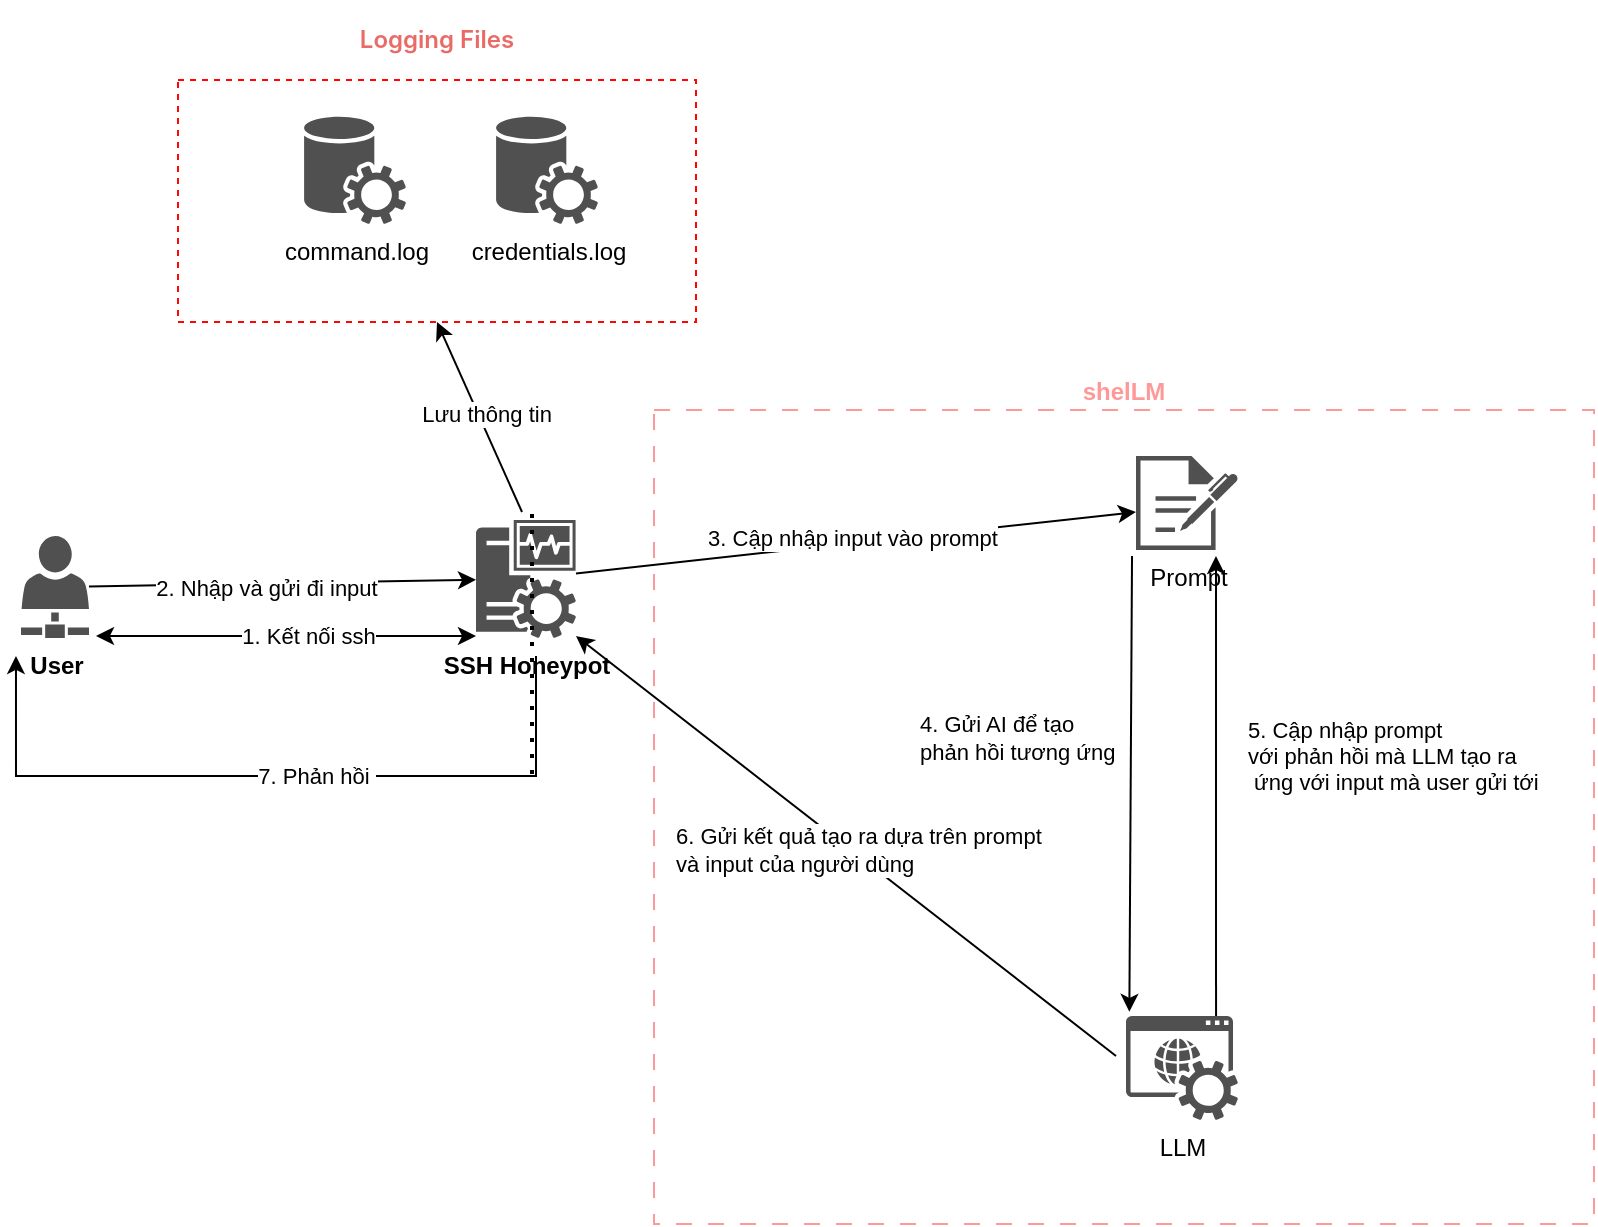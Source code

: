 <mxfile version="26.0.1">
  <diagram name="Page-1" id="9RxGlNECNuAR5MONG1Gv">
    <mxGraphModel dx="1707" dy="1036" grid="0" gridSize="10" guides="1" tooltips="1" connect="1" arrows="1" fold="1" page="0" pageScale="1" pageWidth="850" pageHeight="1100" math="0" shadow="0">
      <root>
        <mxCell id="0" />
        <mxCell id="1" parent="0" />
        <mxCell id="ghO0fQolql03ZRRlyo17-7" value="&lt;h1 style=&quot;box-sizing: border-box; margin-top: var(--base-size-24); margin-right: 0px; margin-bottom: var(--base-size-16); margin-left: 0px; font-weight: var(--base-text-weight-semibold, 600); line-height: 1.25; padding-bottom: 0.3em; border-bottom: 1px solid var(--borderColor-muted, var(--color-border-muted)); font-family: -apple-system, BlinkMacSystemFont, &amp;quot;Segoe UI&amp;quot;, &amp;quot;Noto Sans&amp;quot;, Helvetica, Arial, sans-serif, &amp;quot;Apple Color Emoji&amp;quot;, &amp;quot;Segoe UI Emoji&amp;quot;; text-align: start;&quot; dir=&quot;auto&quot; class=&quot;heading-element&quot; tabindex=&quot;-1&quot;&gt;&lt;font style=&quot;font-size: 12px; color: rgb(234, 107, 102);&quot;&gt;Logging Files&lt;/font&gt;&lt;/h1&gt;" style="rounded=0;whiteSpace=wrap;html=1;dashed=1;strokeColor=light-dark(#ff0505, #ededed);labelPosition=center;verticalLabelPosition=top;align=center;verticalAlign=bottom;" vertex="1" parent="1">
          <mxGeometry x="201" y="-118" width="259" height="121" as="geometry" />
        </mxCell>
        <mxCell id="lX7MXvr3PJr0z3jf6e7d-2" value="&lt;font style=&quot;color: rgb(255, 153, 153);&quot;&gt;&lt;b&gt;shelLM&lt;/b&gt;&lt;/font&gt;" style="rounded=0;whiteSpace=wrap;html=1;dashed=1;dashPattern=8 8;strokeColor=#FF9999;labelPosition=center;verticalLabelPosition=top;align=center;verticalAlign=bottom;" parent="1" vertex="1">
          <mxGeometry x="439" y="47" width="470" height="407" as="geometry" />
        </mxCell>
        <mxCell id="i5h9iLDijJMk_nbDJy89-2" value="&lt;b&gt;User&lt;/b&gt;" style="sketch=0;pointerEvents=1;shadow=0;dashed=0;html=1;strokeColor=none;fillColor=#505050;labelPosition=center;verticalLabelPosition=bottom;verticalAlign=top;outlineConnect=0;align=center;shape=mxgraph.office.services.business_connectivity_services;" parent="1" vertex="1">
          <mxGeometry x="122.5" y="110" width="34" height="51" as="geometry" />
        </mxCell>
        <mxCell id="i5h9iLDijJMk_nbDJy89-4" value="LLM" style="sketch=0;pointerEvents=1;shadow=0;dashed=0;html=1;strokeColor=none;fillColor=#505050;labelPosition=center;verticalLabelPosition=bottom;verticalAlign=top;outlineConnect=0;align=center;shape=mxgraph.office.services.online_hosted_services;" parent="1" vertex="1">
          <mxGeometry x="675" y="350" width="56" height="52" as="geometry" />
        </mxCell>
        <mxCell id="i5h9iLDijJMk_nbDJy89-5" value="SSH Honeypot" style="sketch=0;pointerEvents=1;shadow=0;dashed=0;html=1;strokeColor=none;fillColor=#505050;labelPosition=center;verticalLabelPosition=bottom;verticalAlign=top;outlineConnect=0;align=center;shape=mxgraph.office.servers.monitoring_sql_reporting_services;fontStyle=1" parent="1" vertex="1">
          <mxGeometry x="350" y="102" width="50" height="59" as="geometry" />
        </mxCell>
        <mxCell id="i5h9iLDijJMk_nbDJy89-6" value="Prompt" style="sketch=0;pointerEvents=1;shadow=0;dashed=0;html=1;strokeColor=none;fillColor=#505050;labelPosition=center;verticalLabelPosition=bottom;verticalAlign=top;outlineConnect=0;align=center;shape=mxgraph.office.concepts.sign_up;" parent="1" vertex="1">
          <mxGeometry x="680" y="70" width="51" height="47" as="geometry" />
        </mxCell>
        <mxCell id="i5h9iLDijJMk_nbDJy89-10" value="" style="endArrow=classic;startArrow=classic;html=1;rounded=0;exitX=1.103;exitY=0.98;exitDx=0;exitDy=0;exitPerimeter=0;entryX=0;entryY=0.983;entryDx=0;entryDy=0;entryPerimeter=0;" parent="1" source="i5h9iLDijJMk_nbDJy89-2" target="i5h9iLDijJMk_nbDJy89-5" edge="1">
          <mxGeometry width="50" height="50" relative="1" as="geometry">
            <mxPoint x="360" y="240" as="sourcePoint" />
            <mxPoint x="410" y="190" as="targetPoint" />
          </mxGeometry>
        </mxCell>
        <mxCell id="i5h9iLDijJMk_nbDJy89-11" value="1. Kết nối ssh" style="edgeLabel;html=1;align=center;verticalAlign=middle;resizable=0;points=[];" parent="i5h9iLDijJMk_nbDJy89-10" connectable="0" vertex="1">
          <mxGeometry x="0.113" relative="1" as="geometry">
            <mxPoint as="offset" />
          </mxGeometry>
        </mxCell>
        <mxCell id="i5h9iLDijJMk_nbDJy89-12" value="" style="endArrow=classic;html=1;rounded=0;" parent="1" source="i5h9iLDijJMk_nbDJy89-2" target="i5h9iLDijJMk_nbDJy89-5" edge="1">
          <mxGeometry width="50" height="50" relative="1" as="geometry">
            <mxPoint x="190" y="230" as="sourcePoint" />
            <mxPoint x="410" y="190" as="targetPoint" />
          </mxGeometry>
        </mxCell>
        <mxCell id="i5h9iLDijJMk_nbDJy89-14" value="2. Nhập và gửi đi input" style="edgeLabel;html=1;align=center;verticalAlign=middle;resizable=0;points=[];" parent="i5h9iLDijJMk_nbDJy89-12" connectable="0" vertex="1">
          <mxGeometry x="-0.088" y="-2" relative="1" as="geometry">
            <mxPoint as="offset" />
          </mxGeometry>
        </mxCell>
        <mxCell id="i5h9iLDijJMk_nbDJy89-15" value="" style="endArrow=classic;html=1;rounded=0;entryX=0;entryY=0.596;entryDx=0;entryDy=0;entryPerimeter=0;" parent="1" source="i5h9iLDijJMk_nbDJy89-5" target="i5h9iLDijJMk_nbDJy89-6" edge="1">
          <mxGeometry width="50" height="50" relative="1" as="geometry">
            <mxPoint x="360" y="240" as="sourcePoint" />
            <mxPoint x="410" y="190" as="targetPoint" />
          </mxGeometry>
        </mxCell>
        <object label="3. Cập nhập input vào prompt " id="i5h9iLDijJMk_nbDJy89-16">
          <mxCell style="edgeLabel;html=1;align=center;verticalAlign=middle;resizable=0;points=[];imageAlign=center;imageVerticalAlign=top;container=0;dropTarget=0;metaEdit=1;treeMoving=1;comic=0;enumerate=0;" parent="i5h9iLDijJMk_nbDJy89-15" connectable="0" vertex="1">
            <mxGeometry x="-0.473" y="2" relative="1" as="geometry">
              <mxPoint x="64" y="-8" as="offset" />
            </mxGeometry>
          </mxCell>
        </object>
        <mxCell id="i5h9iLDijJMk_nbDJy89-18" value="" style="endArrow=classic;html=1;rounded=0;exitX=-0.039;exitY=1.064;exitDx=0;exitDy=0;exitPerimeter=0;entryX=0.03;entryY=-0.04;entryDx=0;entryDy=0;entryPerimeter=0;" parent="1" source="i5h9iLDijJMk_nbDJy89-6" target="i5h9iLDijJMk_nbDJy89-4" edge="1">
          <mxGeometry width="50" height="50" relative="1" as="geometry">
            <mxPoint x="740" y="240" as="sourcePoint" />
            <mxPoint x="678" y="340" as="targetPoint" />
          </mxGeometry>
        </mxCell>
        <mxCell id="i5h9iLDijJMk_nbDJy89-21" value="4. Gửi AI để tạo&amp;nbsp;&lt;div&gt;phản hồi tương ứng&lt;/div&gt;" style="edgeLabel;html=1;align=left;verticalAlign=middle;resizable=0;points=[];" parent="i5h9iLDijJMk_nbDJy89-18" connectable="0" vertex="1">
          <mxGeometry x="-0.03" y="3" relative="1" as="geometry">
            <mxPoint x="-110" y="-20" as="offset" />
          </mxGeometry>
        </mxCell>
        <mxCell id="i5h9iLDijJMk_nbDJy89-20" value="" style="endArrow=classic;html=1;rounded=0;entryX=0.98;entryY=1.064;entryDx=0;entryDy=0;entryPerimeter=0;exitX=1.071;exitY=0.385;exitDx=0;exitDy=0;exitPerimeter=0;strokeColor=none;" parent="1" source="i5h9iLDijJMk_nbDJy89-4" target="i5h9iLDijJMk_nbDJy89-6" edge="1">
          <mxGeometry width="50" height="50" relative="1" as="geometry">
            <mxPoint x="731" y="350" as="sourcePoint" />
            <mxPoint x="771" y="198" as="targetPoint" />
          </mxGeometry>
        </mxCell>
        <mxCell id="i5h9iLDijJMk_nbDJy89-22" value="" style="endArrow=classic;html=1;rounded=0;entryX=0.784;entryY=1.064;entryDx=0;entryDy=0;entryPerimeter=0;exitX=0.804;exitY=0;exitDx=0;exitDy=0;exitPerimeter=0;" parent="1" source="i5h9iLDijJMk_nbDJy89-4" target="i5h9iLDijJMk_nbDJy89-6" edge="1">
          <mxGeometry width="50" height="50" relative="1" as="geometry">
            <mxPoint x="570" y="310" as="sourcePoint" />
            <mxPoint x="620" y="260" as="targetPoint" />
          </mxGeometry>
        </mxCell>
        <mxCell id="i5h9iLDijJMk_nbDJy89-23" value="&lt;div style=&quot;&quot;&gt;5. Cập nhập prompt&amp;nbsp;&lt;/div&gt;&lt;div style=&quot;&quot;&gt;với phản hồi mà LLM tạo ra&lt;/div&gt;&lt;div style=&quot;&quot;&gt;&amp;nbsp;ứng với input mà user gửi tới&amp;nbsp;&lt;/div&gt;" style="edgeLabel;html=1;align=left;verticalAlign=middle;resizable=0;points=[];" parent="i5h9iLDijJMk_nbDJy89-22" connectable="0" vertex="1">
          <mxGeometry x="0.106" y="-3" relative="1" as="geometry">
            <mxPoint x="11" y="-3" as="offset" />
          </mxGeometry>
        </mxCell>
        <mxCell id="i5h9iLDijJMk_nbDJy89-24" value="" style="endArrow=classic;html=1;rounded=0;entryX=1;entryY=0.983;entryDx=0;entryDy=0;entryPerimeter=0;exitX=-0.089;exitY=0.385;exitDx=0;exitDy=0;exitPerimeter=0;" parent="1" source="i5h9iLDijJMk_nbDJy89-4" target="i5h9iLDijJMk_nbDJy89-5" edge="1">
          <mxGeometry width="50" height="50" relative="1" as="geometry">
            <mxPoint x="430" y="240" as="sourcePoint" />
            <mxPoint x="480" y="190" as="targetPoint" />
          </mxGeometry>
        </mxCell>
        <mxCell id="i5h9iLDijJMk_nbDJy89-25" value="6. Gửi kết quả tạo ra dựa trên prompt&amp;nbsp;&lt;div&gt;và input của người dùng&lt;/div&gt;" style="edgeLabel;html=1;align=left;verticalAlign=middle;resizable=0;points=[];" parent="i5h9iLDijJMk_nbDJy89-24" connectable="0" vertex="1">
          <mxGeometry x="-0.106" y="1" relative="1" as="geometry">
            <mxPoint x="-101" y="-10" as="offset" />
          </mxGeometry>
        </mxCell>
        <mxCell id="i5h9iLDijJMk_nbDJy89-26" value="" style="endArrow=classic;html=1;rounded=0;entryX=-0.074;entryY=1.176;entryDx=0;entryDy=0;entryPerimeter=0;exitX=0.6;exitY=1.153;exitDx=0;exitDy=0;exitPerimeter=0;edgeStyle=orthogonalEdgeStyle;" parent="1" source="i5h9iLDijJMk_nbDJy89-5" target="i5h9iLDijJMk_nbDJy89-2" edge="1">
          <mxGeometry width="50" height="50" relative="1" as="geometry">
            <mxPoint x="430" y="240" as="sourcePoint" />
            <mxPoint x="480" y="190" as="targetPoint" />
            <Array as="points">
              <mxPoint x="380" y="230" />
              <mxPoint x="120" y="230" />
            </Array>
          </mxGeometry>
        </mxCell>
        <mxCell id="i5h9iLDijJMk_nbDJy89-27" value="7. Phản hồi&amp;nbsp;" style="edgeLabel;html=1;align=center;verticalAlign=middle;resizable=0;points=[];" parent="i5h9iLDijJMk_nbDJy89-26" connectable="0" vertex="1">
          <mxGeometry x="-0.208" relative="1" as="geometry">
            <mxPoint x="-20" as="offset" />
          </mxGeometry>
        </mxCell>
        <mxCell id="ghO0fQolql03ZRRlyo17-1" value="" style="endArrow=none;dashed=1;html=1;dashPattern=1 3;strokeWidth=2;rounded=0;exitX=0.56;exitY=-0.051;exitDx=0;exitDy=0;exitPerimeter=0;" edge="1" parent="1" source="i5h9iLDijJMk_nbDJy89-5">
          <mxGeometry width="50" height="50" relative="1" as="geometry">
            <mxPoint x="373" y="76" as="sourcePoint" />
            <mxPoint x="378.0" y="233" as="targetPoint" />
          </mxGeometry>
        </mxCell>
        <mxCell id="ghO0fQolql03ZRRlyo17-4" value="command.log" style="sketch=0;pointerEvents=1;shadow=0;dashed=0;html=1;strokeColor=none;fillColor=#505050;labelPosition=center;verticalLabelPosition=bottom;verticalAlign=top;outlineConnect=0;align=center;shape=mxgraph.office.services.central_management_service;" vertex="1" parent="1">
          <mxGeometry x="264" y="-100" width="51" height="54" as="geometry" />
        </mxCell>
        <mxCell id="ghO0fQolql03ZRRlyo17-5" value="credentials.log" style="sketch=0;pointerEvents=1;shadow=0;dashed=0;html=1;strokeColor=none;fillColor=#505050;labelPosition=center;verticalLabelPosition=bottom;verticalAlign=top;outlineConnect=0;align=center;shape=mxgraph.office.services.central_management_service;" vertex="1" parent="1">
          <mxGeometry x="360" y="-100" width="51" height="54" as="geometry" />
        </mxCell>
        <mxCell id="ghO0fQolql03ZRRlyo17-8" value="" style="endArrow=classic;html=1;rounded=0;entryX=0.5;entryY=1;entryDx=0;entryDy=0;exitX=0.46;exitY=-0.068;exitDx=0;exitDy=0;exitPerimeter=0;" edge="1" parent="1" source="i5h9iLDijJMk_nbDJy89-5" target="ghO0fQolql03ZRRlyo17-7">
          <mxGeometry width="50" height="50" relative="1" as="geometry">
            <mxPoint x="376" y="71" as="sourcePoint" />
            <mxPoint x="426" y="21" as="targetPoint" />
          </mxGeometry>
        </mxCell>
        <mxCell id="ghO0fQolql03ZRRlyo17-9" value="Lưu thông tin" style="edgeLabel;html=1;align=center;verticalAlign=middle;resizable=0;points=[];" vertex="1" connectable="0" parent="ghO0fQolql03ZRRlyo17-8">
          <mxGeometry x="0.01" y="-3" relative="1" as="geometry">
            <mxPoint as="offset" />
          </mxGeometry>
        </mxCell>
      </root>
    </mxGraphModel>
  </diagram>
</mxfile>
